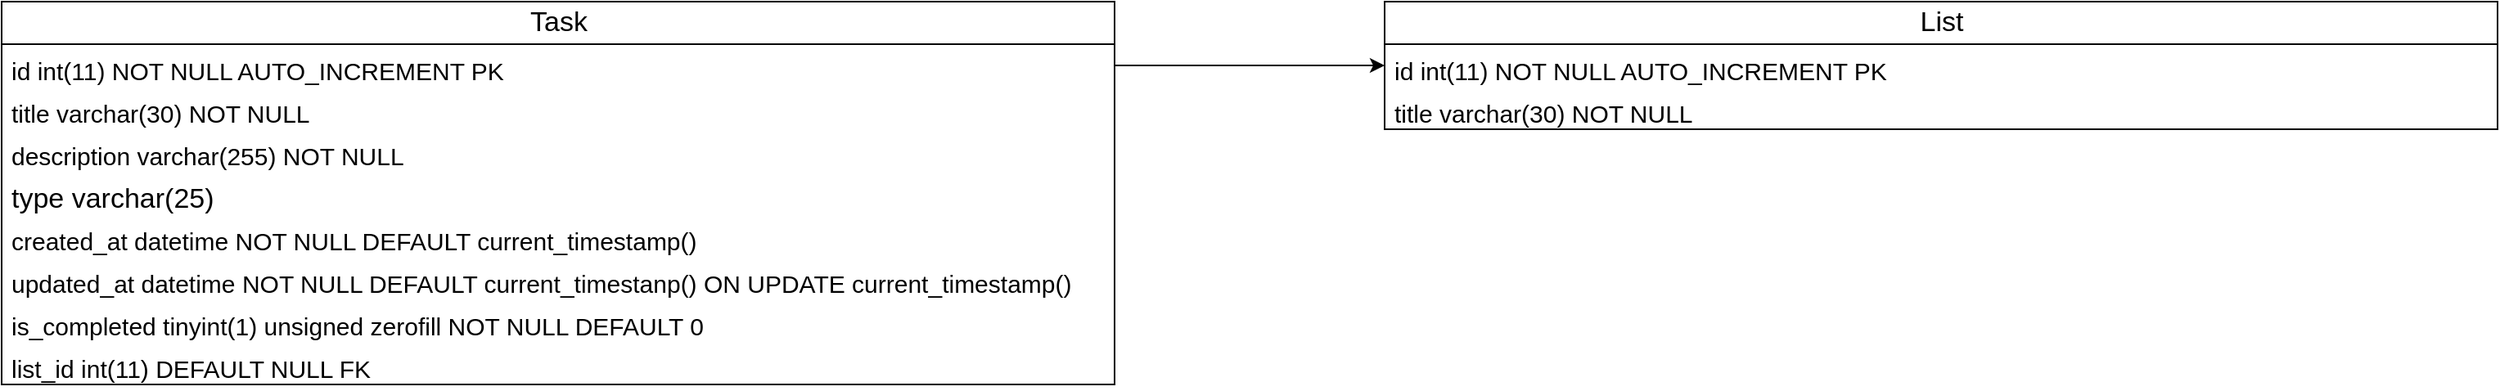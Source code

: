 <mxfile>
    <diagram id="56Eo2MgxIC4ufp5S9k8F" name="Page-1">
        <mxGraphModel dx="1550" dy="523" grid="1" gridSize="10" guides="1" tooltips="1" connect="1" arrows="1" fold="1" page="1" pageScale="1" pageWidth="850" pageHeight="1100" math="0" shadow="0">
            <root>
                <mxCell id="0"/>
                <mxCell id="1" parent="0"/>
                <mxCell id="54" value="Task" style="swimlane;fontStyle=0;childLayout=stackLayout;horizontal=1;startSize=26;fillColor=none;horizontalStack=0;resizeParent=1;resizeParentMax=0;resizeLast=0;collapsible=1;marginBottom=0;html=1;strokeColor=default;fontSize=17;" parent="1" vertex="1">
                    <mxGeometry x="-760" y="280" width="680" height="234" as="geometry"/>
                </mxCell>
                <mxCell id="55" value="&lt;font style=&quot;font-size: 15px;&quot;&gt;id int(11) NOT NULL AUTO_INCREMENT PK&lt;/font&gt;" style="text;strokeColor=none;fillColor=none;align=left;verticalAlign=top;spacingLeft=4;spacingRight=4;overflow=hidden;rotatable=0;points=[[0,0.5],[1,0.5]];portConstraint=eastwest;whiteSpace=wrap;html=1;fontSize=17;" parent="54" vertex="1">
                    <mxGeometry y="26" width="680" height="26" as="geometry"/>
                </mxCell>
                <mxCell id="62" value="&lt;font style=&quot;font-size: 15px;&quot;&gt;title varchar(30) NOT NULL&lt;/font&gt;" style="text;strokeColor=none;fillColor=none;align=left;verticalAlign=top;spacingLeft=4;spacingRight=4;overflow=hidden;rotatable=0;points=[[0,0.5],[1,0.5]];portConstraint=eastwest;whiteSpace=wrap;html=1;fontSize=17;" parent="54" vertex="1">
                    <mxGeometry y="52" width="680" height="26" as="geometry"/>
                </mxCell>
                <mxCell id="56" value="&lt;font style=&quot;font-size: 15px;&quot;&gt;description varchar(255) NOT NULL&lt;/font&gt;" style="text;strokeColor=none;fillColor=none;align=left;verticalAlign=top;spacingLeft=4;spacingRight=4;overflow=hidden;rotatable=0;points=[[0,0.5],[1,0.5]];portConstraint=eastwest;whiteSpace=wrap;html=1;fontSize=17;" parent="54" vertex="1">
                    <mxGeometry y="78" width="680" height="26" as="geometry"/>
                </mxCell>
                <mxCell id="87" value="type varchar(25)" style="text;strokeColor=none;fillColor=none;align=left;verticalAlign=top;spacingLeft=4;spacingRight=4;overflow=hidden;rotatable=0;points=[[0,0.5],[1,0.5]];portConstraint=eastwest;whiteSpace=wrap;html=1;fontSize=17;" parent="54" vertex="1">
                    <mxGeometry y="104" width="680" height="26" as="geometry"/>
                </mxCell>
                <mxCell id="57" value="&lt;font style=&quot;font-size: 15px;&quot;&gt;created_at datetime NOT NULL DEFAULT current_timestamp()&lt;/font&gt;" style="text;strokeColor=none;fillColor=none;align=left;verticalAlign=top;spacingLeft=4;spacingRight=4;overflow=hidden;rotatable=0;points=[[0,0.5],[1,0.5]];portConstraint=eastwest;whiteSpace=wrap;html=1;fontSize=17;" parent="54" vertex="1">
                    <mxGeometry y="130" width="680" height="26" as="geometry"/>
                </mxCell>
                <mxCell id="75" value="&lt;font style=&quot;font-size: 15px;&quot;&gt;updated_at datetime NOT NULL DEFAULT current_timestanp() ON UPDATE current_timestamp()&lt;/font&gt;" style="text;strokeColor=none;fillColor=none;align=left;verticalAlign=top;spacingLeft=4;spacingRight=4;overflow=hidden;rotatable=0;points=[[0,0.5],[1,0.5]];portConstraint=eastwest;whiteSpace=wrap;html=1;fontSize=17;" parent="54" vertex="1">
                    <mxGeometry y="156" width="680" height="26" as="geometry"/>
                </mxCell>
                <mxCell id="71" value="&lt;font style=&quot;font-size: 15px;&quot;&gt;is_completed tinyint(1) unsigned zerofill NOT NULL DEFAULT 0&lt;/font&gt;" style="text;strokeColor=none;fillColor=none;align=left;verticalAlign=top;spacingLeft=4;spacingRight=4;overflow=hidden;rotatable=0;points=[[0,0.5],[1,0.5]];portConstraint=eastwest;whiteSpace=wrap;html=1;fontSize=17;" parent="54" vertex="1">
                    <mxGeometry y="182" width="680" height="26" as="geometry"/>
                </mxCell>
                <mxCell id="77" value="&lt;font style=&quot;font-size: 15px;&quot;&gt;list_id int(11) DEFAULT NULL FK&lt;/font&gt;" style="text;strokeColor=none;fillColor=none;align=left;verticalAlign=top;spacingLeft=4;spacingRight=4;overflow=hidden;rotatable=0;points=[[0,0.5],[1,0.5]];portConstraint=eastwest;whiteSpace=wrap;html=1;fontSize=17;" parent="54" vertex="1">
                    <mxGeometry y="208" width="680" height="26" as="geometry"/>
                </mxCell>
                <mxCell id="58" value="List" style="swimlane;fontStyle=0;childLayout=stackLayout;horizontal=1;startSize=26;fillColor=none;horizontalStack=0;resizeParent=1;resizeParentMax=0;resizeLast=0;collapsible=1;marginBottom=0;html=1;strokeColor=default;fontSize=17;" parent="1" vertex="1">
                    <mxGeometry x="85" y="280" width="680" height="78" as="geometry"/>
                </mxCell>
                <mxCell id="59" value="&lt;font style=&quot;font-size: 15px;&quot;&gt;id int(11) NOT NULL AUTO_INCREMENT PK&lt;/font&gt;" style="text;strokeColor=none;fillColor=none;align=left;verticalAlign=top;spacingLeft=4;spacingRight=4;overflow=hidden;rotatable=0;points=[[0,0.5],[1,0.5]];portConstraint=eastwest;whiteSpace=wrap;html=1;fontSize=17;" parent="58" vertex="1">
                    <mxGeometry y="26" width="680" height="26" as="geometry"/>
                </mxCell>
                <mxCell id="60" value="&lt;font style=&quot;font-size: 15px;&quot;&gt;title varchar(30) NOT NULL&lt;/font&gt;" style="text;strokeColor=none;fillColor=none;align=left;verticalAlign=top;spacingLeft=4;spacingRight=4;overflow=hidden;rotatable=0;points=[[0,0.5],[1,0.5]];portConstraint=eastwest;whiteSpace=wrap;html=1;fontSize=17;" parent="58" vertex="1">
                    <mxGeometry y="52" width="680" height="26" as="geometry"/>
                </mxCell>
                <mxCell id="84" style="edgeStyle=none;html=1;exitX=1;exitY=0.5;exitDx=0;exitDy=0;entryX=0;entryY=0.5;entryDx=0;entryDy=0;" parent="1" source="55" target="59" edge="1">
                    <mxGeometry relative="1" as="geometry">
                        <mxPoint x="80" y="371" as="targetPoint"/>
                    </mxGeometry>
                </mxCell>
            </root>
        </mxGraphModel>
    </diagram>
</mxfile>